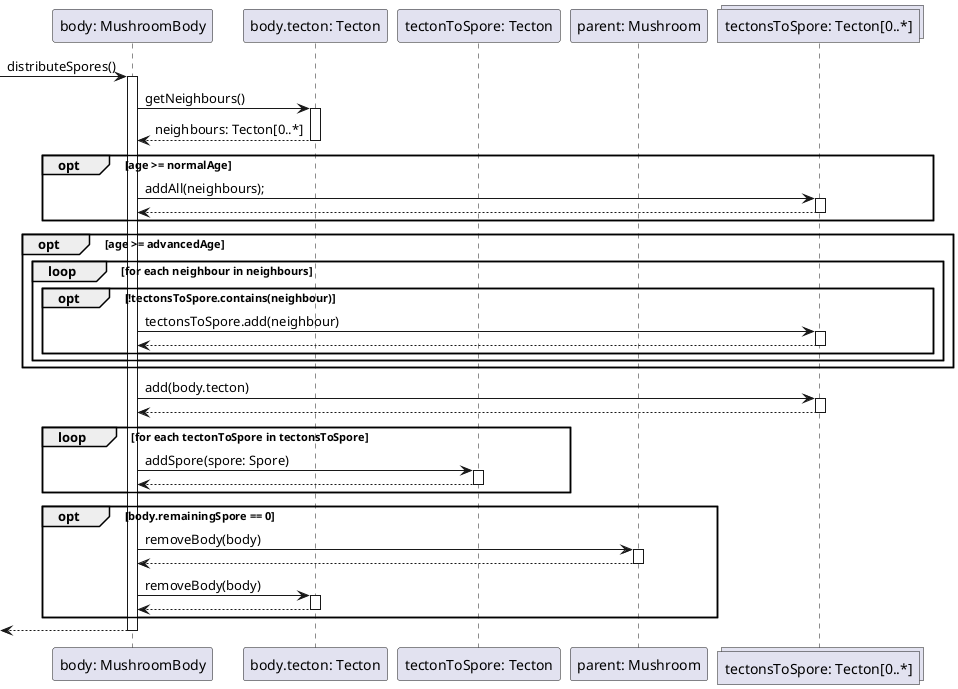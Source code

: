 @startuml DistributeSpore
participant "body: MushroomBody" as body
participant "body.tecton: Tecton" as tecton
participant "tectonToSpore: Tecton" as tectonToSpore
participant "parent: Mushroom" as parent
collections "tectonsToSpore: Tecton[0..*]" as tectons

-> body : distributeSpores()
activate body

body -> tecton : getNeighbours()


activate tecton
tecton --> body : neighbours: Tecton[0..*]
deactivate tecton

    opt age >= normalAge
        body -> tectons: addAll(neighbours);
        activate tectons
        tectons --> body
        deactivate tectons
    end 

    opt age >= advancedAge
        loop for each neighbour in neighbours
            opt !tectonsToSpore.contains(neighbour)
                body -> tectons: tectonsToSpore.add(neighbour)
                activate tectons
                tectons --> body
                deactivate tectons
            end
        end
    end

    body -> tectons: add(body.tecton)
    activate tectons
    tectons --> body
    deactivate tectons

    loop for each tectonToSpore in tectonsToSpore
        body -> tectonToSpore : addSpore(spore: Spore)
        activate tectonToSpore
        tectonToSpore --> body 
        deactivate tectonToSpore

    end

    opt body.remainingSpore == 0
        body -> parent : removeBody(body)
        activate parent
        parent --> body
        deactivate parent
        body -> tecton : removeBody(body)
        activate tecton
        tecton --> body
        deactivate tecton
    end

<-- body
deactivate body

@enduml
